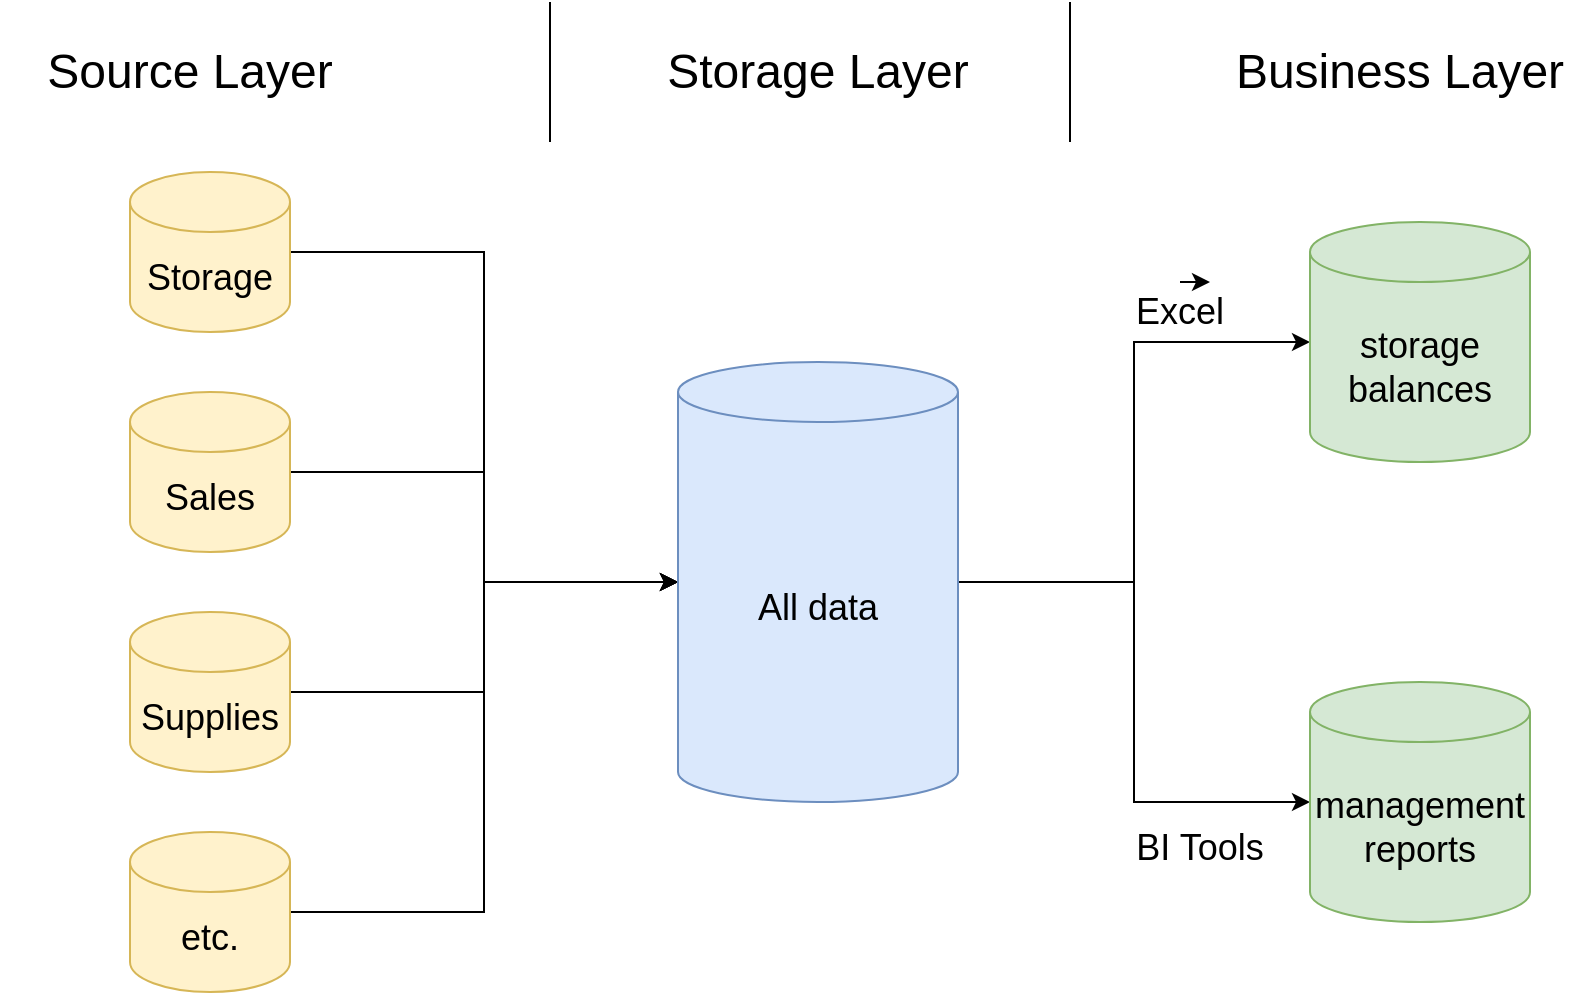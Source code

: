 <mxfile version="21.6.3" type="github">
  <diagram name="Страница 1" id="gKGlDjZlSK_D2ANKMqf6">
    <mxGraphModel dx="1050" dy="573" grid="1" gridSize="10" guides="1" tooltips="1" connect="1" arrows="1" fold="1" page="1" pageScale="1" pageWidth="827" pageHeight="1169" math="0" shadow="0">
      <root>
        <mxCell id="0" />
        <mxCell id="1" parent="0" />
        <mxCell id="RMbHzjB4NbbyDpLaG5V_-23" style="edgeStyle=orthogonalEdgeStyle;rounded=0;orthogonalLoop=1;jettySize=auto;html=1;entryX=0;entryY=0.5;entryDx=0;entryDy=0;entryPerimeter=0;" edge="1" parent="1" source="RMbHzjB4NbbyDpLaG5V_-2" target="RMbHzjB4NbbyDpLaG5V_-6">
          <mxGeometry relative="1" as="geometry" />
        </mxCell>
        <mxCell id="RMbHzjB4NbbyDpLaG5V_-2" value="Storage" style="shape=cylinder3;whiteSpace=wrap;html=1;boundedLbl=1;backgroundOutline=1;size=15;fontSize=18;fillColor=#fff2cc;strokeColor=#d6b656;" vertex="1" parent="1">
          <mxGeometry x="70" y="115" width="80" height="80" as="geometry" />
        </mxCell>
        <mxCell id="RMbHzjB4NbbyDpLaG5V_-20" value="" style="edgeStyle=orthogonalEdgeStyle;rounded=0;orthogonalLoop=1;jettySize=auto;html=1;" edge="1" parent="1" source="RMbHzjB4NbbyDpLaG5V_-3" target="RMbHzjB4NbbyDpLaG5V_-6">
          <mxGeometry relative="1" as="geometry" />
        </mxCell>
        <mxCell id="RMbHzjB4NbbyDpLaG5V_-3" value="Sales" style="shape=cylinder3;whiteSpace=wrap;html=1;boundedLbl=1;backgroundOutline=1;size=15;fontSize=18;fillColor=#fff2cc;strokeColor=#d6b656;" vertex="1" parent="1">
          <mxGeometry x="70" y="225" width="80" height="80" as="geometry" />
        </mxCell>
        <mxCell id="RMbHzjB4NbbyDpLaG5V_-19" value="" style="edgeStyle=orthogonalEdgeStyle;rounded=0;orthogonalLoop=1;jettySize=auto;html=1;" edge="1" parent="1" source="RMbHzjB4NbbyDpLaG5V_-4" target="RMbHzjB4NbbyDpLaG5V_-6">
          <mxGeometry relative="1" as="geometry" />
        </mxCell>
        <mxCell id="RMbHzjB4NbbyDpLaG5V_-4" value="Supplies" style="shape=cylinder3;whiteSpace=wrap;html=1;boundedLbl=1;backgroundOutline=1;size=15;fontSize=18;fillColor=#fff2cc;strokeColor=#d6b656;" vertex="1" parent="1">
          <mxGeometry x="70" y="335" width="80" height="80" as="geometry" />
        </mxCell>
        <mxCell id="RMbHzjB4NbbyDpLaG5V_-24" style="edgeStyle=orthogonalEdgeStyle;rounded=0;orthogonalLoop=1;jettySize=auto;html=1;entryX=0;entryY=0.5;entryDx=0;entryDy=0;entryPerimeter=0;" edge="1" parent="1" source="RMbHzjB4NbbyDpLaG5V_-5" target="RMbHzjB4NbbyDpLaG5V_-6">
          <mxGeometry relative="1" as="geometry" />
        </mxCell>
        <mxCell id="RMbHzjB4NbbyDpLaG5V_-5" value="etc." style="shape=cylinder3;whiteSpace=wrap;html=1;boundedLbl=1;backgroundOutline=1;size=15;fontSize=18;fillColor=#fff2cc;strokeColor=#d6b656;" vertex="1" parent="1">
          <mxGeometry x="70" y="445" width="80" height="80" as="geometry" />
        </mxCell>
        <mxCell id="RMbHzjB4NbbyDpLaG5V_-25" style="edgeStyle=orthogonalEdgeStyle;rounded=0;orthogonalLoop=1;jettySize=auto;html=1;exitX=1;exitY=0.5;exitDx=0;exitDy=0;exitPerimeter=0;" edge="1" parent="1" source="RMbHzjB4NbbyDpLaG5V_-6" target="RMbHzjB4NbbyDpLaG5V_-7">
          <mxGeometry relative="1" as="geometry" />
        </mxCell>
        <mxCell id="RMbHzjB4NbbyDpLaG5V_-26" style="edgeStyle=orthogonalEdgeStyle;rounded=0;orthogonalLoop=1;jettySize=auto;html=1;" edge="1" parent="1" source="RMbHzjB4NbbyDpLaG5V_-6" target="RMbHzjB4NbbyDpLaG5V_-10">
          <mxGeometry relative="1" as="geometry" />
        </mxCell>
        <mxCell id="RMbHzjB4NbbyDpLaG5V_-6" value="All data" style="shape=cylinder3;whiteSpace=wrap;html=1;boundedLbl=1;backgroundOutline=1;size=15;fontSize=18;fillColor=#dae8fc;strokeColor=#6c8ebf;" vertex="1" parent="1">
          <mxGeometry x="344" y="210" width="140" height="220" as="geometry" />
        </mxCell>
        <mxCell id="RMbHzjB4NbbyDpLaG5V_-7" value="storage balances" style="shape=cylinder3;whiteSpace=wrap;html=1;boundedLbl=1;backgroundOutline=1;size=15;fontSize=18;fillColor=#d5e8d4;strokeColor=#82b366;" vertex="1" parent="1">
          <mxGeometry x="660" y="140" width="110" height="120" as="geometry" />
        </mxCell>
        <mxCell id="RMbHzjB4NbbyDpLaG5V_-10" value="management reports" style="shape=cylinder3;whiteSpace=wrap;html=1;boundedLbl=1;backgroundOutline=1;size=15;fontSize=18;fillColor=#d5e8d4;strokeColor=#82b366;" vertex="1" parent="1">
          <mxGeometry x="660" y="370" width="110" height="120" as="geometry" />
        </mxCell>
        <mxCell id="RMbHzjB4NbbyDpLaG5V_-14" value="&lt;font style=&quot;font-size: 24px;&quot;&gt;Source Layer&lt;/font&gt;" style="text;html=1;strokeColor=none;fillColor=none;align=center;verticalAlign=middle;whiteSpace=wrap;rounded=0;" vertex="1" parent="1">
          <mxGeometry x="5" y="50" width="190" height="30" as="geometry" />
        </mxCell>
        <mxCell id="RMbHzjB4NbbyDpLaG5V_-15" value="&lt;font style=&quot;font-size: 24px;&quot;&gt;Storage Layer&lt;/font&gt;" style="text;html=1;strokeColor=none;fillColor=none;align=center;verticalAlign=middle;whiteSpace=wrap;rounded=0;" vertex="1" parent="1">
          <mxGeometry x="319" y="50" width="190" height="30" as="geometry" />
        </mxCell>
        <mxCell id="RMbHzjB4NbbyDpLaG5V_-16" value="&lt;font style=&quot;font-size: 24px;&quot;&gt;Business Layer&lt;/font&gt;" style="text;html=1;strokeColor=none;fillColor=none;align=center;verticalAlign=middle;whiteSpace=wrap;rounded=0;" vertex="1" parent="1">
          <mxGeometry x="610" y="50" width="190" height="30" as="geometry" />
        </mxCell>
        <mxCell id="RMbHzjB4NbbyDpLaG5V_-28" value="Excel" style="text;html=1;strokeColor=none;fillColor=none;align=center;verticalAlign=middle;whiteSpace=wrap;rounded=0;fontSize=18;" vertex="1" parent="1">
          <mxGeometry x="565" y="170" width="60" height="30" as="geometry" />
        </mxCell>
        <mxCell id="RMbHzjB4NbbyDpLaG5V_-29" style="edgeStyle=orthogonalEdgeStyle;rounded=0;orthogonalLoop=1;jettySize=auto;html=1;exitX=0.5;exitY=0;exitDx=0;exitDy=0;entryX=0.75;entryY=0;entryDx=0;entryDy=0;" edge="1" parent="1" source="RMbHzjB4NbbyDpLaG5V_-28" target="RMbHzjB4NbbyDpLaG5V_-28">
          <mxGeometry relative="1" as="geometry" />
        </mxCell>
        <mxCell id="RMbHzjB4NbbyDpLaG5V_-30" value="BI Tools" style="text;html=1;strokeColor=none;fillColor=none;align=center;verticalAlign=middle;whiteSpace=wrap;rounded=0;fontSize=18;" vertex="1" parent="1">
          <mxGeometry x="570" y="438" width="70" height="30" as="geometry" />
        </mxCell>
        <mxCell id="RMbHzjB4NbbyDpLaG5V_-34" value="" style="endArrow=none;html=1;rounded=0;" edge="1" parent="1">
          <mxGeometry width="50" height="50" relative="1" as="geometry">
            <mxPoint x="280" y="100" as="sourcePoint" />
            <mxPoint x="280" y="30" as="targetPoint" />
          </mxGeometry>
        </mxCell>
        <mxCell id="RMbHzjB4NbbyDpLaG5V_-35" value="" style="endArrow=none;html=1;rounded=0;" edge="1" parent="1">
          <mxGeometry width="50" height="50" relative="1" as="geometry">
            <mxPoint x="540" y="100" as="sourcePoint" />
            <mxPoint x="540" y="30" as="targetPoint" />
          </mxGeometry>
        </mxCell>
      </root>
    </mxGraphModel>
  </diagram>
</mxfile>
